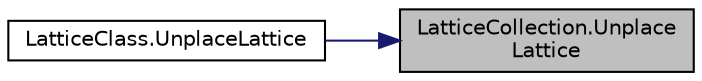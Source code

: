 digraph "LatticeCollection.UnplaceLattice"
{
 // LATEX_PDF_SIZE
  edge [fontname="Helvetica",fontsize="10",labelfontname="Helvetica",labelfontsize="10"];
  node [fontname="Helvetica",fontsize="10",shape=record];
  rankdir="RL";
  Node1 [label="LatticeCollection.Unplace\lLattice",height=0.2,width=0.4,color="black", fillcolor="grey75", style="filled", fontcolor="black",tooltip=" "];
  Node1 -> Node2 [dir="back",color="midnightblue",fontsize="10",style="solid",fontname="Helvetica"];
  Node2 [label="LatticeClass.UnplaceLattice",height=0.2,width=0.4,color="black", fillcolor="white", style="filled",URL="$class_lattice_class.html#a8d6aed807b205bde9fced593106249ac",tooltip=" "];
}
